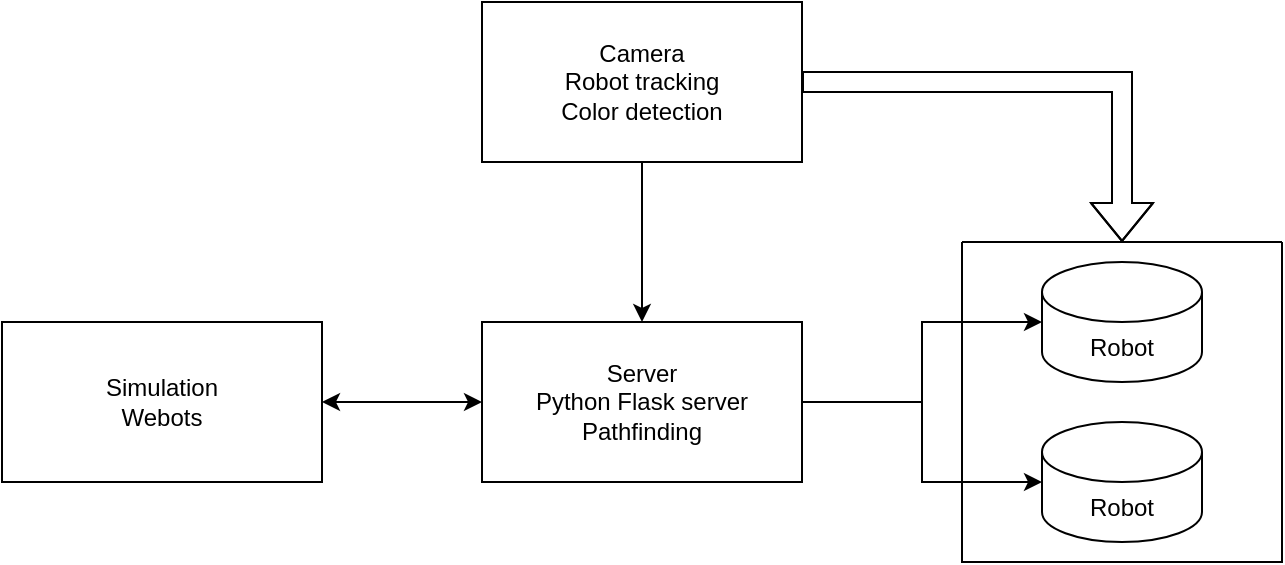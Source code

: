 <mxfile version="24.1.0" type="device">
  <diagram name="Page-1" id="yEn8RV9Q0E3mqBJVXRx7">
    <mxGraphModel dx="1500" dy="899" grid="1" gridSize="10" guides="1" tooltips="1" connect="1" arrows="1" fold="1" page="1" pageScale="1" pageWidth="1169" pageHeight="827" math="0" shadow="0">
      <root>
        <mxCell id="0" />
        <mxCell id="1" parent="0" />
        <mxCell id="567_v8cm4M6xdCc4lQUY-1" value="Server&lt;div&gt;Python Flask server&lt;/div&gt;&lt;div&gt;Pathfinding&lt;/div&gt;" style="rounded=0;whiteSpace=wrap;html=1;" vertex="1" parent="1">
          <mxGeometry x="280" y="200" width="160" height="80" as="geometry" />
        </mxCell>
        <mxCell id="567_v8cm4M6xdCc4lQUY-9" style="edgeStyle=orthogonalEdgeStyle;rounded=0;orthogonalLoop=1;jettySize=auto;html=1;entryX=0;entryY=0.5;entryDx=0;entryDy=0;startArrow=classic;startFill=1;" edge="1" parent="1" source="567_v8cm4M6xdCc4lQUY-4" target="567_v8cm4M6xdCc4lQUY-1">
          <mxGeometry relative="1" as="geometry" />
        </mxCell>
        <mxCell id="567_v8cm4M6xdCc4lQUY-4" value="Simulation&lt;div&gt;Webots&lt;/div&gt;" style="rounded=0;whiteSpace=wrap;html=1;" vertex="1" parent="1">
          <mxGeometry x="40" y="200" width="160" height="80" as="geometry" />
        </mxCell>
        <mxCell id="567_v8cm4M6xdCc4lQUY-10" style="edgeStyle=orthogonalEdgeStyle;rounded=0;orthogonalLoop=1;jettySize=auto;html=1;entryX=0.5;entryY=0;entryDx=0;entryDy=0;" edge="1" parent="1" source="567_v8cm4M6xdCc4lQUY-5" target="567_v8cm4M6xdCc4lQUY-1">
          <mxGeometry relative="1" as="geometry" />
        </mxCell>
        <mxCell id="567_v8cm4M6xdCc4lQUY-16" style="edgeStyle=orthogonalEdgeStyle;rounded=0;orthogonalLoop=1;jettySize=auto;html=1;entryX=0.5;entryY=0;entryDx=0;entryDy=0;shape=flexArrow;" edge="1" parent="1" source="567_v8cm4M6xdCc4lQUY-5" target="567_v8cm4M6xdCc4lQUY-15">
          <mxGeometry relative="1" as="geometry" />
        </mxCell>
        <mxCell id="567_v8cm4M6xdCc4lQUY-5" value="Camera&lt;div&gt;Robot tracking&lt;/div&gt;&lt;div&gt;Color detection&lt;/div&gt;" style="rounded=0;whiteSpace=wrap;html=1;" vertex="1" parent="1">
          <mxGeometry x="280" y="40" width="160" height="80" as="geometry" />
        </mxCell>
        <mxCell id="567_v8cm4M6xdCc4lQUY-6" value="Robot" style="shape=cylinder3;whiteSpace=wrap;html=1;boundedLbl=1;backgroundOutline=1;size=15;" vertex="1" parent="1">
          <mxGeometry x="560" y="250" width="80" height="60" as="geometry" />
        </mxCell>
        <mxCell id="567_v8cm4M6xdCc4lQUY-7" value="Robot" style="shape=cylinder3;whiteSpace=wrap;html=1;boundedLbl=1;backgroundOutline=1;size=15;" vertex="1" parent="1">
          <mxGeometry x="560" y="170" width="80" height="60" as="geometry" />
        </mxCell>
        <mxCell id="567_v8cm4M6xdCc4lQUY-12" style="edgeStyle=orthogonalEdgeStyle;rounded=0;orthogonalLoop=1;jettySize=auto;html=1;entryX=0;entryY=0.5;entryDx=0;entryDy=0;entryPerimeter=0;" edge="1" parent="1" source="567_v8cm4M6xdCc4lQUY-1" target="567_v8cm4M6xdCc4lQUY-6">
          <mxGeometry relative="1" as="geometry" />
        </mxCell>
        <mxCell id="567_v8cm4M6xdCc4lQUY-13" style="edgeStyle=orthogonalEdgeStyle;rounded=0;orthogonalLoop=1;jettySize=auto;html=1;entryX=0;entryY=0.5;entryDx=0;entryDy=0;entryPerimeter=0;" edge="1" parent="1" source="567_v8cm4M6xdCc4lQUY-1" target="567_v8cm4M6xdCc4lQUY-7">
          <mxGeometry relative="1" as="geometry" />
        </mxCell>
        <mxCell id="567_v8cm4M6xdCc4lQUY-15" value="" style="swimlane;startSize=0;" vertex="1" parent="1">
          <mxGeometry x="520" y="160" width="160" height="160" as="geometry" />
        </mxCell>
      </root>
    </mxGraphModel>
  </diagram>
</mxfile>
